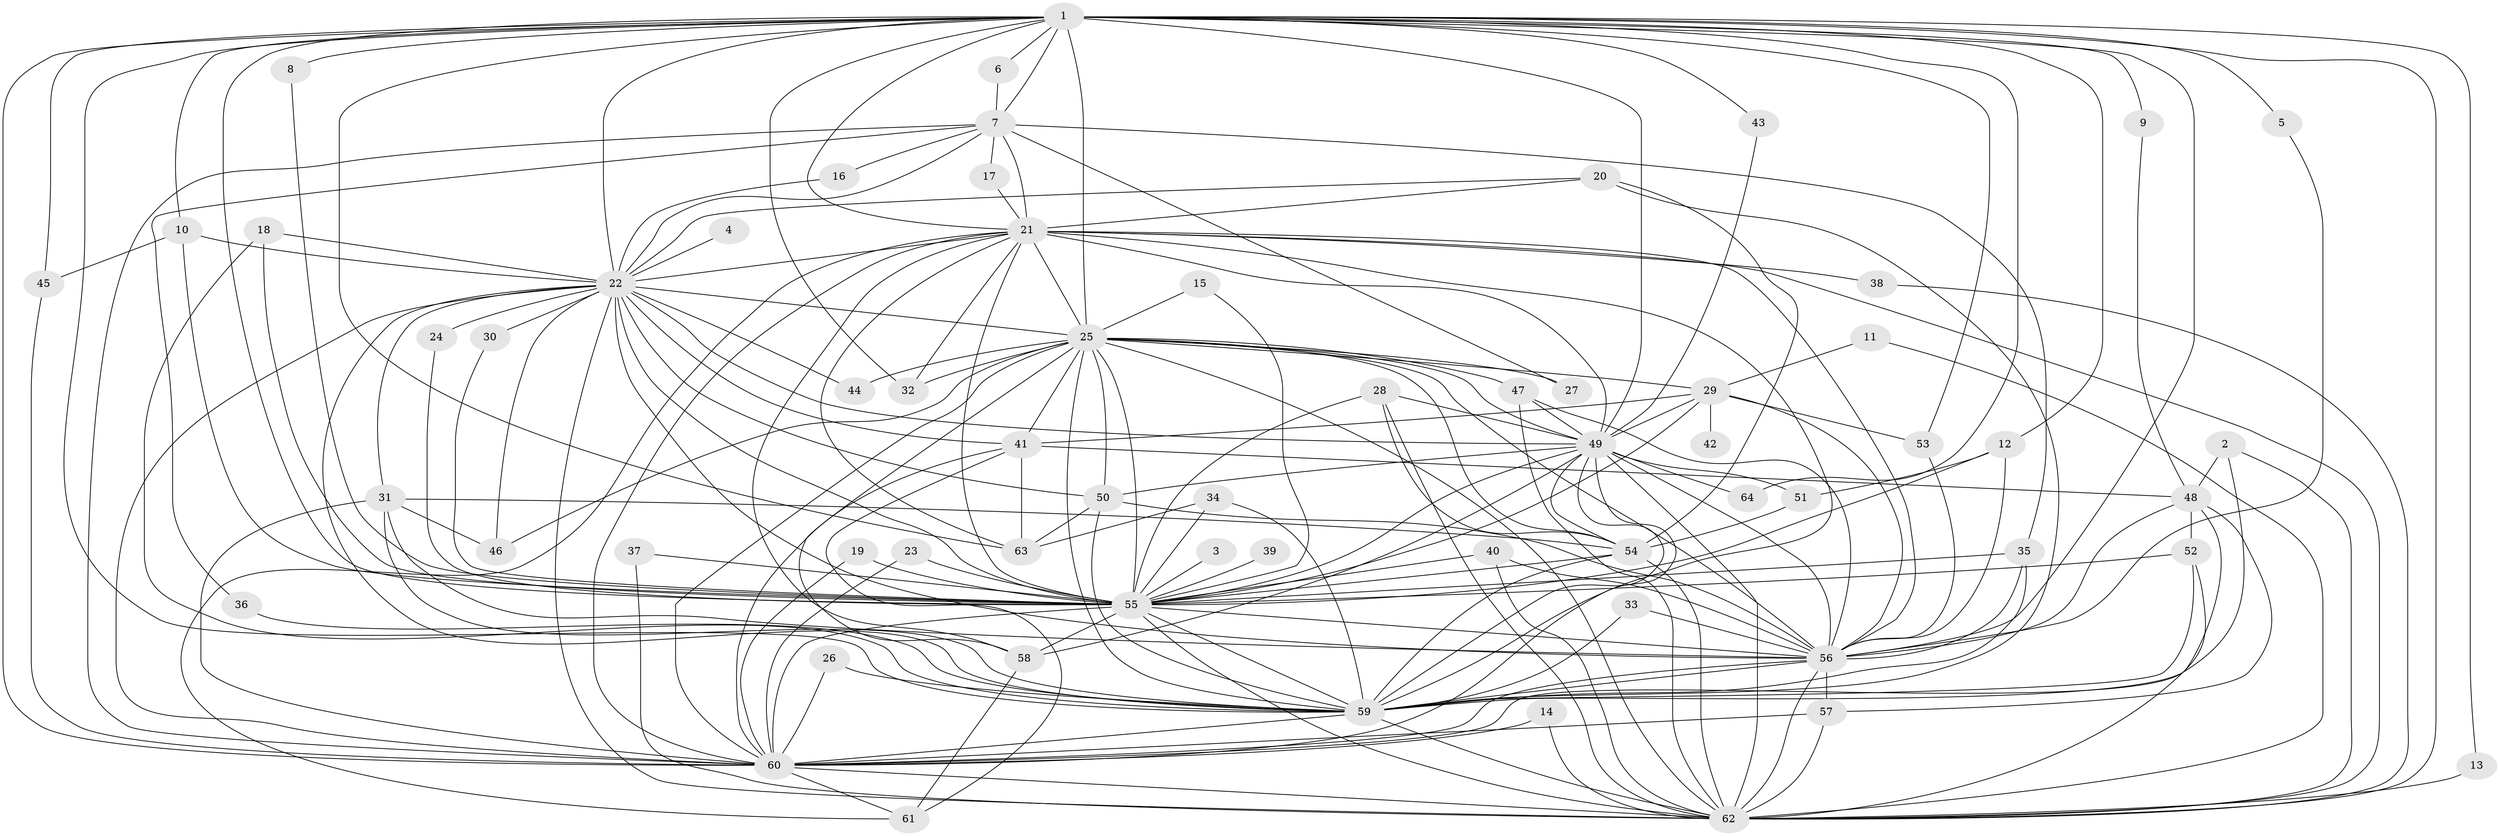 // original degree distribution, {18: 0.007874015748031496, 20: 0.007874015748031496, 23: 0.023622047244094488, 37: 0.007874015748031496, 21: 0.007874015748031496, 24: 0.007874015748031496, 25: 0.007874015748031496, 22: 0.007874015748031496, 4: 0.09448818897637795, 2: 0.5354330708661418, 7: 0.015748031496062992, 3: 0.2204724409448819, 6: 0.015748031496062992, 8: 0.007874015748031496, 5: 0.031496062992125984}
// Generated by graph-tools (version 1.1) at 2025/49/03/09/25 03:49:34]
// undirected, 64 vertices, 194 edges
graph export_dot {
graph [start="1"]
  node [color=gray90,style=filled];
  1;
  2;
  3;
  4;
  5;
  6;
  7;
  8;
  9;
  10;
  11;
  12;
  13;
  14;
  15;
  16;
  17;
  18;
  19;
  20;
  21;
  22;
  23;
  24;
  25;
  26;
  27;
  28;
  29;
  30;
  31;
  32;
  33;
  34;
  35;
  36;
  37;
  38;
  39;
  40;
  41;
  42;
  43;
  44;
  45;
  46;
  47;
  48;
  49;
  50;
  51;
  52;
  53;
  54;
  55;
  56;
  57;
  58;
  59;
  60;
  61;
  62;
  63;
  64;
  1 -- 5 [weight=1.0];
  1 -- 6 [weight=1.0];
  1 -- 7 [weight=1.0];
  1 -- 8 [weight=1.0];
  1 -- 9 [weight=1.0];
  1 -- 10 [weight=1.0];
  1 -- 12 [weight=1.0];
  1 -- 13 [weight=1.0];
  1 -- 21 [weight=1.0];
  1 -- 22 [weight=1.0];
  1 -- 25 [weight=1.0];
  1 -- 32 [weight=1.0];
  1 -- 43 [weight=1.0];
  1 -- 45 [weight=1.0];
  1 -- 49 [weight=2.0];
  1 -- 53 [weight=1.0];
  1 -- 55 [weight=1.0];
  1 -- 56 [weight=1.0];
  1 -- 59 [weight=1.0];
  1 -- 60 [weight=1.0];
  1 -- 62 [weight=1.0];
  1 -- 63 [weight=1.0];
  1 -- 64 [weight=1.0];
  2 -- 48 [weight=1.0];
  2 -- 59 [weight=1.0];
  2 -- 62 [weight=1.0];
  3 -- 55 [weight=1.0];
  4 -- 22 [weight=1.0];
  5 -- 56 [weight=1.0];
  6 -- 7 [weight=1.0];
  7 -- 16 [weight=1.0];
  7 -- 17 [weight=1.0];
  7 -- 21 [weight=1.0];
  7 -- 22 [weight=1.0];
  7 -- 27 [weight=1.0];
  7 -- 35 [weight=1.0];
  7 -- 36 [weight=1.0];
  7 -- 60 [weight=1.0];
  8 -- 55 [weight=1.0];
  9 -- 48 [weight=1.0];
  10 -- 22 [weight=1.0];
  10 -- 45 [weight=1.0];
  10 -- 55 [weight=1.0];
  11 -- 29 [weight=1.0];
  11 -- 62 [weight=1.0];
  12 -- 51 [weight=1.0];
  12 -- 55 [weight=1.0];
  12 -- 56 [weight=1.0];
  13 -- 62 [weight=1.0];
  14 -- 60 [weight=1.0];
  14 -- 62 [weight=1.0];
  15 -- 25 [weight=1.0];
  15 -- 55 [weight=1.0];
  16 -- 22 [weight=1.0];
  17 -- 21 [weight=1.0];
  18 -- 22 [weight=1.0];
  18 -- 55 [weight=1.0];
  18 -- 59 [weight=1.0];
  19 -- 55 [weight=1.0];
  19 -- 60 [weight=1.0];
  20 -- 21 [weight=1.0];
  20 -- 22 [weight=1.0];
  20 -- 54 [weight=1.0];
  20 -- 59 [weight=2.0];
  21 -- 22 [weight=1.0];
  21 -- 25 [weight=1.0];
  21 -- 32 [weight=1.0];
  21 -- 38 [weight=2.0];
  21 -- 49 [weight=1.0];
  21 -- 55 [weight=1.0];
  21 -- 56 [weight=1.0];
  21 -- 58 [weight=1.0];
  21 -- 59 [weight=1.0];
  21 -- 60 [weight=1.0];
  21 -- 61 [weight=1.0];
  21 -- 62 [weight=1.0];
  21 -- 63 [weight=1.0];
  22 -- 24 [weight=1.0];
  22 -- 25 [weight=2.0];
  22 -- 30 [weight=1.0];
  22 -- 31 [weight=1.0];
  22 -- 41 [weight=1.0];
  22 -- 44 [weight=1.0];
  22 -- 46 [weight=1.0];
  22 -- 49 [weight=1.0];
  22 -- 50 [weight=1.0];
  22 -- 55 [weight=1.0];
  22 -- 56 [weight=1.0];
  22 -- 59 [weight=1.0];
  22 -- 60 [weight=1.0];
  22 -- 62 [weight=1.0];
  23 -- 55 [weight=1.0];
  23 -- 60 [weight=1.0];
  24 -- 55 [weight=1.0];
  25 -- 27 [weight=1.0];
  25 -- 29 [weight=2.0];
  25 -- 32 [weight=1.0];
  25 -- 41 [weight=1.0];
  25 -- 44 [weight=1.0];
  25 -- 46 [weight=1.0];
  25 -- 47 [weight=1.0];
  25 -- 49 [weight=1.0];
  25 -- 50 [weight=1.0];
  25 -- 54 [weight=1.0];
  25 -- 55 [weight=1.0];
  25 -- 56 [weight=1.0];
  25 -- 58 [weight=2.0];
  25 -- 59 [weight=1.0];
  25 -- 60 [weight=2.0];
  25 -- 62 [weight=1.0];
  26 -- 59 [weight=1.0];
  26 -- 60 [weight=1.0];
  28 -- 49 [weight=1.0];
  28 -- 54 [weight=1.0];
  28 -- 55 [weight=1.0];
  28 -- 62 [weight=1.0];
  29 -- 41 [weight=1.0];
  29 -- 42 [weight=1.0];
  29 -- 49 [weight=1.0];
  29 -- 53 [weight=1.0];
  29 -- 55 [weight=1.0];
  29 -- 56 [weight=1.0];
  30 -- 55 [weight=1.0];
  31 -- 46 [weight=1.0];
  31 -- 54 [weight=1.0];
  31 -- 56 [weight=1.0];
  31 -- 59 [weight=1.0];
  31 -- 60 [weight=1.0];
  33 -- 56 [weight=1.0];
  33 -- 59 [weight=1.0];
  34 -- 55 [weight=1.0];
  34 -- 59 [weight=1.0];
  34 -- 63 [weight=1.0];
  35 -- 55 [weight=1.0];
  35 -- 56 [weight=1.0];
  35 -- 59 [weight=1.0];
  36 -- 59 [weight=1.0];
  37 -- 55 [weight=1.0];
  37 -- 62 [weight=1.0];
  38 -- 62 [weight=1.0];
  39 -- 55 [weight=1.0];
  40 -- 55 [weight=2.0];
  40 -- 56 [weight=1.0];
  40 -- 62 [weight=1.0];
  41 -- 48 [weight=1.0];
  41 -- 60 [weight=1.0];
  41 -- 61 [weight=1.0];
  41 -- 63 [weight=1.0];
  43 -- 49 [weight=1.0];
  45 -- 60 [weight=1.0];
  47 -- 49 [weight=1.0];
  47 -- 56 [weight=1.0];
  47 -- 62 [weight=1.0];
  48 -- 52 [weight=1.0];
  48 -- 56 [weight=1.0];
  48 -- 57 [weight=1.0];
  48 -- 60 [weight=1.0];
  49 -- 50 [weight=1.0];
  49 -- 51 [weight=1.0];
  49 -- 54 [weight=1.0];
  49 -- 55 [weight=1.0];
  49 -- 56 [weight=1.0];
  49 -- 58 [weight=1.0];
  49 -- 59 [weight=1.0];
  49 -- 60 [weight=1.0];
  49 -- 62 [weight=2.0];
  49 -- 64 [weight=1.0];
  50 -- 56 [weight=1.0];
  50 -- 59 [weight=1.0];
  50 -- 63 [weight=1.0];
  51 -- 54 [weight=1.0];
  52 -- 55 [weight=1.0];
  52 -- 59 [weight=1.0];
  52 -- 62 [weight=1.0];
  53 -- 56 [weight=1.0];
  54 -- 55 [weight=1.0];
  54 -- 59 [weight=1.0];
  54 -- 62 [weight=1.0];
  55 -- 56 [weight=1.0];
  55 -- 58 [weight=2.0];
  55 -- 59 [weight=1.0];
  55 -- 60 [weight=1.0];
  55 -- 62 [weight=1.0];
  56 -- 57 [weight=1.0];
  56 -- 59 [weight=1.0];
  56 -- 60 [weight=1.0];
  56 -- 62 [weight=1.0];
  57 -- 60 [weight=1.0];
  57 -- 62 [weight=1.0];
  58 -- 61 [weight=1.0];
  59 -- 60 [weight=2.0];
  59 -- 62 [weight=1.0];
  60 -- 61 [weight=1.0];
  60 -- 62 [weight=1.0];
}
